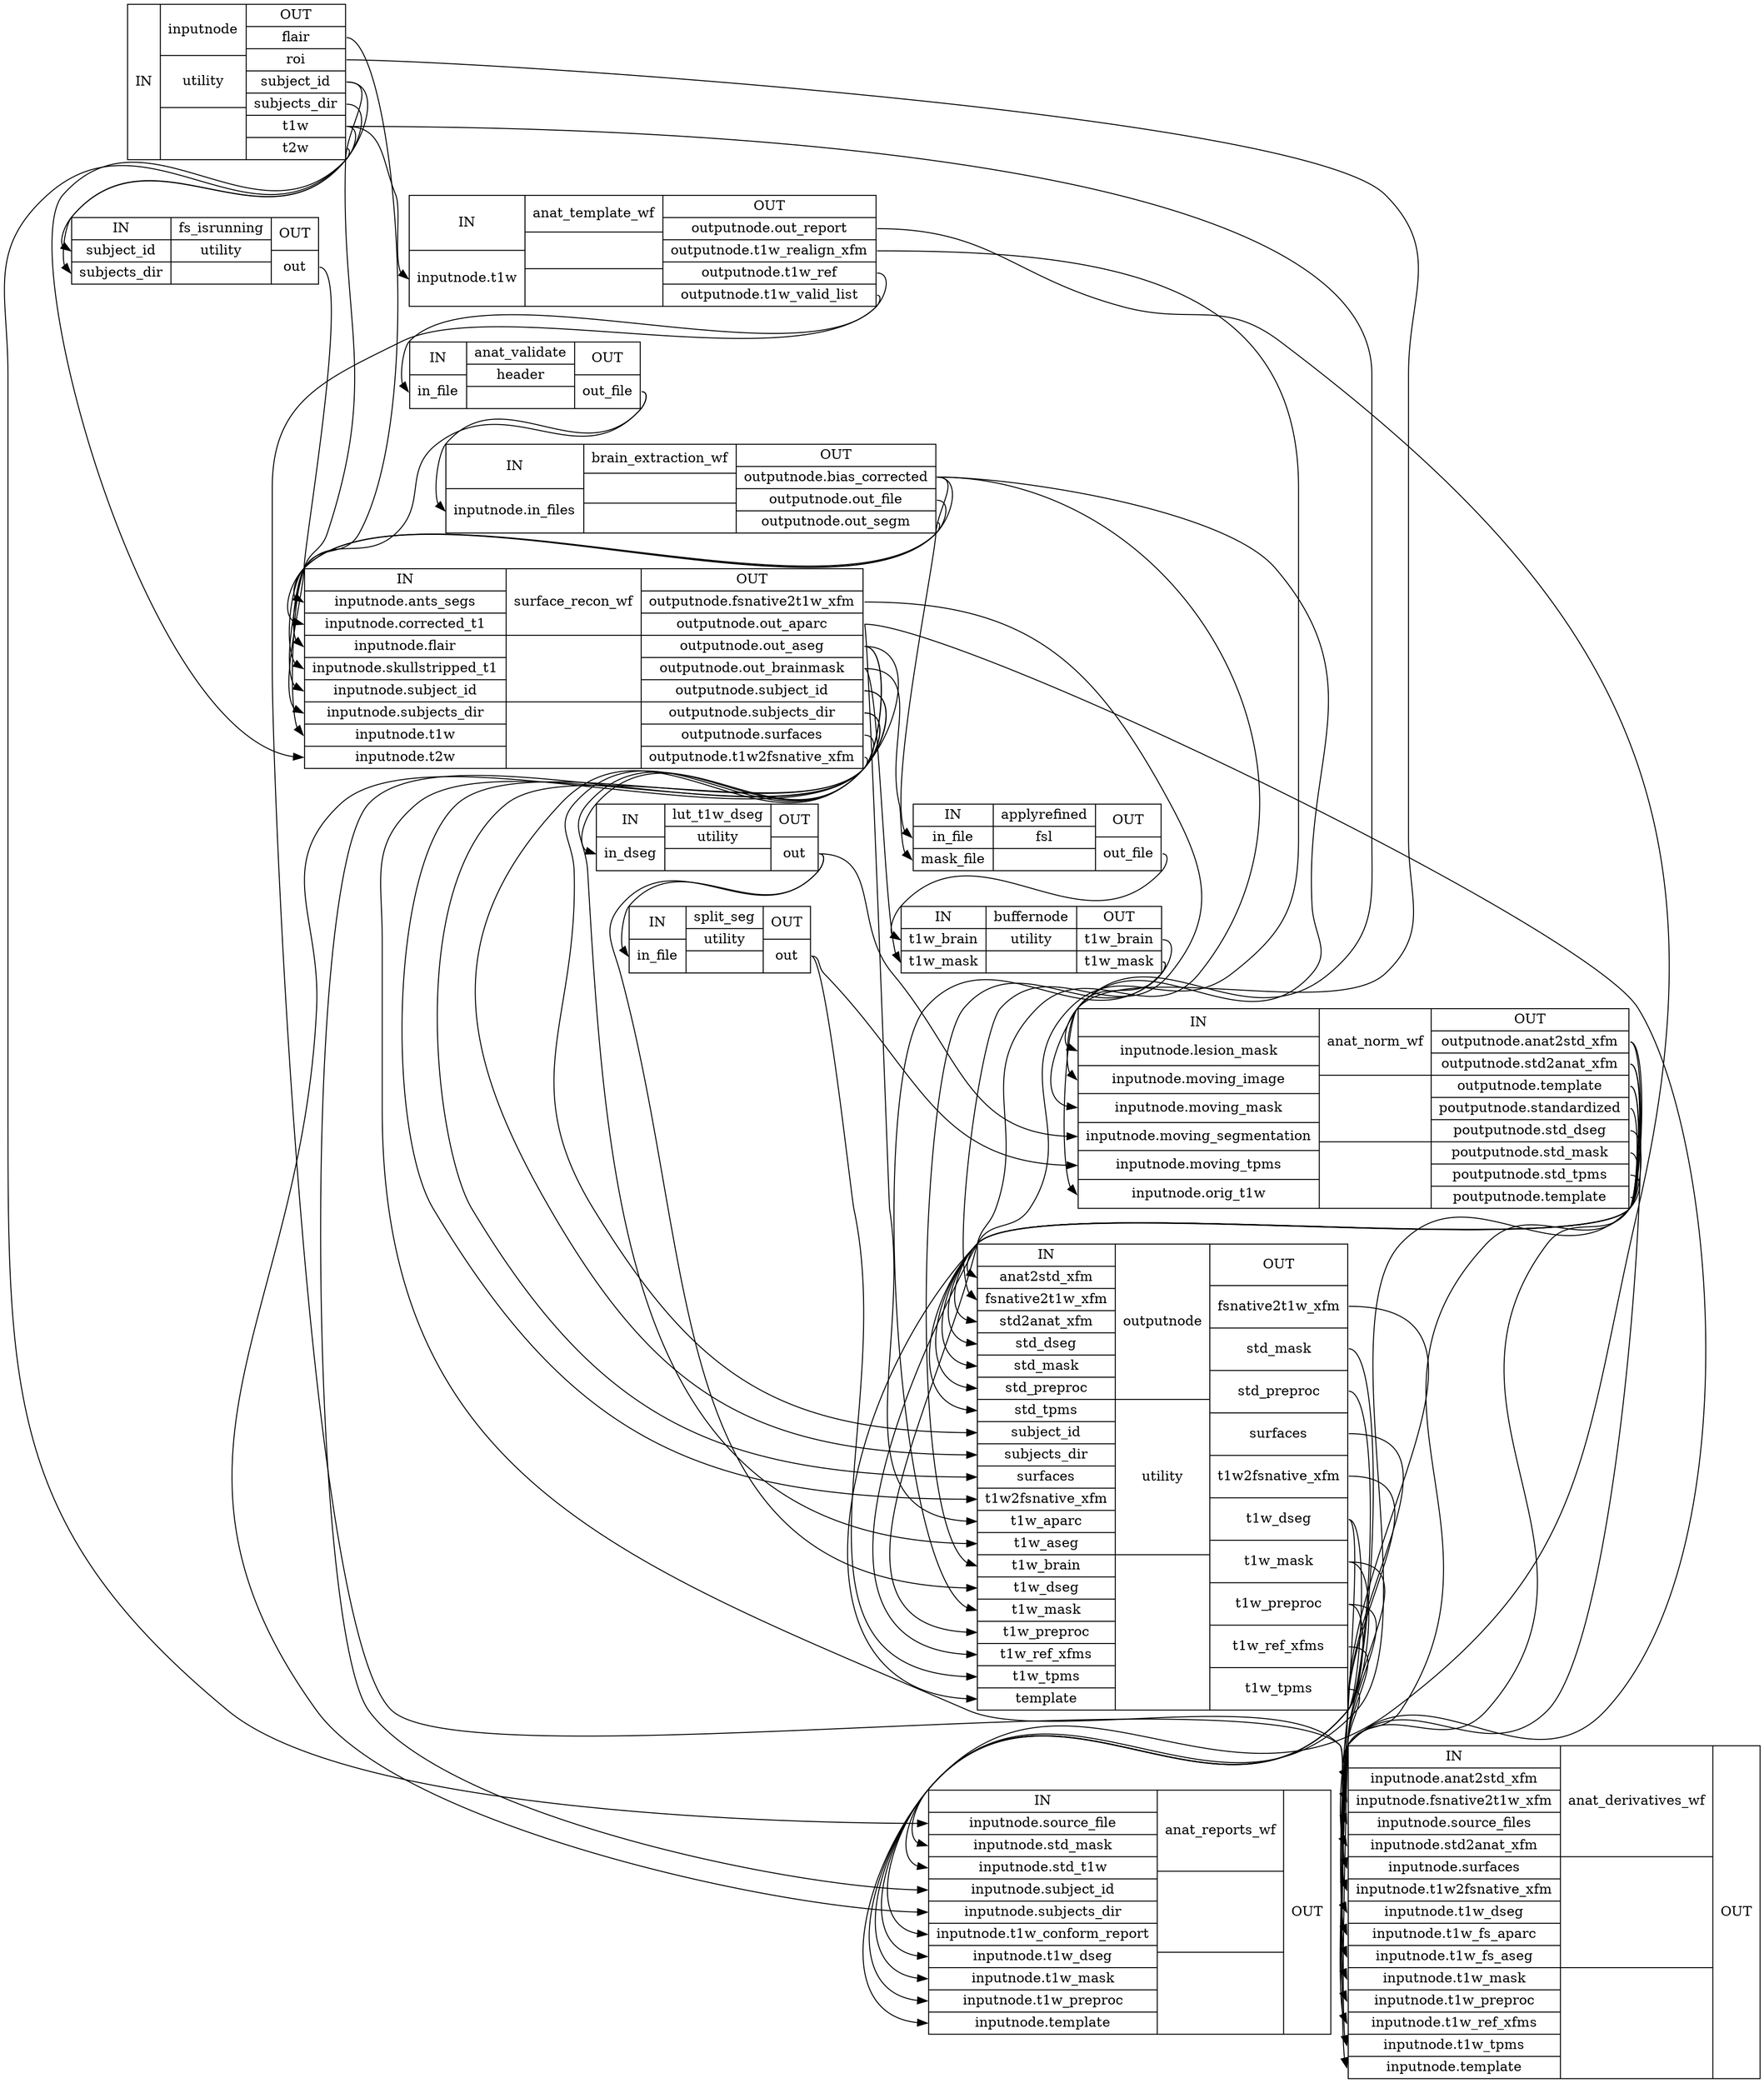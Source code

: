 digraph structs {
node [shape=record];
anat_preproc_wfinputnode [label="{IN}|{ inputnode | utility |  }|{OUT|<outflair> flair|<outroi> roi|<outsubjectid> subject_id|<outsubjectsdir> subjects_dir|<outt1w> t1w|<outt2w> t2w}"];
anat_preproc_wffs_isrunning [label="{IN|<insubjectid> subject_id|<insubjectsdir> subjects_dir}|{ fs_isrunning | utility |  }|{OUT|<outout> out}"];
anat_preproc_wfanat_template_wf [label="{IN|<ininputnodet1w> inputnode.t1w}|{ anat_template_wf |  |  }|{OUT|<outoutputnodeoutreport> outputnode.out_report|<outoutputnodet1wrealignxfm> outputnode.t1w_realign_xfm|<outoutputnodet1wref> outputnode.t1w_ref|<outoutputnodet1wvalidlist> outputnode.t1w_valid_list}"];
anat_preproc_wfanat_validate [label="{IN|<ininfile> in_file}|{ anat_validate | header |  }|{OUT|<outoutfile> out_file}"];
anat_preproc_wfbrain_extraction_wf [label="{IN|<ininputnodeinfiles> inputnode.in_files}|{ brain_extraction_wf |  |  }|{OUT|<outoutputnodebiascorrected> outputnode.bias_corrected|<outoutputnodeoutfile> outputnode.out_file|<outoutputnodeoutsegm> outputnode.out_segm}"];
anat_preproc_wfsurface_recon_wf [label="{IN|<ininputnodeantssegs> inputnode.ants_segs|<ininputnodecorrectedt1> inputnode.corrected_t1|<ininputnodeflair> inputnode.flair|<ininputnodeskullstrippedt1> inputnode.skullstripped_t1|<ininputnodesubjectid> inputnode.subject_id|<ininputnodesubjectsdir> inputnode.subjects_dir|<ininputnodet1w> inputnode.t1w|<ininputnodet2w> inputnode.t2w}|{ surface_recon_wf |  |  }|{OUT|<outoutputnodefsnative2t1wxfm> outputnode.fsnative2t1w_xfm|<outoutputnodeoutaparc> outputnode.out_aparc|<outoutputnodeoutaseg> outputnode.out_aseg|<outoutputnodeoutbrainmask> outputnode.out_brainmask|<outoutputnodesubjectid> outputnode.subject_id|<outoutputnodesubjectsdir> outputnode.subjects_dir|<outoutputnodesurfaces> outputnode.surfaces|<outoutputnodet1w2fsnativexfm> outputnode.t1w2fsnative_xfm}"];
anat_preproc_wflut_t1w_dseg [label="{IN|<inindseg> in_dseg}|{ lut_t1w_dseg | utility |  }|{OUT|<outout> out}"];
anat_preproc_wfsplit_seg [label="{IN|<ininfile> in_file}|{ split_seg | utility |  }|{OUT|<outout> out}"];
anat_preproc_wfapplyrefined [label="{IN|<ininfile> in_file|<inmaskfile> mask_file}|{ applyrefined | fsl |  }|{OUT|<outoutfile> out_file}"];
anat_preproc_wfbuffernode [label="{IN|<int1wbrain> t1w_brain|<int1wmask> t1w_mask}|{ buffernode | utility |  }|{OUT|<outt1wbrain> t1w_brain|<outt1wmask> t1w_mask}"];
anat_preproc_wfanat_norm_wf [label="{IN|<ininputnodelesionmask> inputnode.lesion_mask|<ininputnodemovingimage> inputnode.moving_image|<ininputnodemovingmask> inputnode.moving_mask|<ininputnodemovingsegmentation> inputnode.moving_segmentation|<ininputnodemovingtpms> inputnode.moving_tpms|<ininputnodeorigt1w> inputnode.orig_t1w}|{ anat_norm_wf |  |  }|{OUT|<outoutputnodeanat2stdxfm> outputnode.anat2std_xfm|<outoutputnodestd2anatxfm> outputnode.std2anat_xfm|<outoutputnodetemplate> outputnode.template|<outpoutputnodestandardized> poutputnode.standardized|<outpoutputnodestddseg> poutputnode.std_dseg|<outpoutputnodestdmask> poutputnode.std_mask|<outpoutputnodestdtpms> poutputnode.std_tpms|<outpoutputnodetemplate> poutputnode.template}"];
anat_preproc_wfoutputnode [label="{IN|<inanat2stdxfm> anat2std_xfm|<infsnative2t1wxfm> fsnative2t1w_xfm|<instd2anatxfm> std2anat_xfm|<instddseg> std_dseg|<instdmask> std_mask|<instdpreproc> std_preproc|<instdtpms> std_tpms|<insubjectid> subject_id|<insubjectsdir> subjects_dir|<insurfaces> surfaces|<int1w2fsnativexfm> t1w2fsnative_xfm|<int1waparc> t1w_aparc|<int1waseg> t1w_aseg|<int1wbrain> t1w_brain|<int1wdseg> t1w_dseg|<int1wmask> t1w_mask|<int1wpreproc> t1w_preproc|<int1wrefxfms> t1w_ref_xfms|<int1wtpms> t1w_tpms|<intemplate> template}|{ outputnode | utility |  }|{OUT|<outfsnative2t1wxfm> fsnative2t1w_xfm|<outstdmask> std_mask|<outstdpreproc> std_preproc|<outsurfaces> surfaces|<outt1w2fsnativexfm> t1w2fsnative_xfm|<outt1wdseg> t1w_dseg|<outt1wmask> t1w_mask|<outt1wpreproc> t1w_preproc|<outt1wrefxfms> t1w_ref_xfms|<outt1wtpms> t1w_tpms}"];
anat_preproc_wfanat_derivatives_wf [label="{IN|<ininputnodeanat2stdxfm> inputnode.anat2std_xfm|<ininputnodefsnative2t1wxfm> inputnode.fsnative2t1w_xfm|<ininputnodesourcefiles> inputnode.source_files|<ininputnodestd2anatxfm> inputnode.std2anat_xfm|<ininputnodesurfaces> inputnode.surfaces|<ininputnodet1w2fsnativexfm> inputnode.t1w2fsnative_xfm|<ininputnodet1wdseg> inputnode.t1w_dseg|<ininputnodet1wfsaparc> inputnode.t1w_fs_aparc|<ininputnodet1wfsaseg> inputnode.t1w_fs_aseg|<ininputnodet1wmask> inputnode.t1w_mask|<ininputnodet1wpreproc> inputnode.t1w_preproc|<ininputnodet1wrefxfms> inputnode.t1w_ref_xfms|<ininputnodet1wtpms> inputnode.t1w_tpms|<ininputnodetemplate> inputnode.template}|{ anat_derivatives_wf |  |  }|{OUT}"];
anat_preproc_wfanat_reports_wf [label="{IN|<ininputnodesourcefile> inputnode.source_file|<ininputnodestdmask> inputnode.std_mask|<ininputnodestdt1w> inputnode.std_t1w|<ininputnodesubjectid> inputnode.subject_id|<ininputnodesubjectsdir> inputnode.subjects_dir|<ininputnodet1wconformreport> inputnode.t1w_conform_report|<ininputnodet1wdseg> inputnode.t1w_dseg|<ininputnodet1wmask> inputnode.t1w_mask|<ininputnodet1wpreproc> inputnode.t1w_preproc|<ininputnodetemplate> inputnode.template}|{ anat_reports_wf |  |  }|{OUT}"];
anat_preproc_wfanat_norm_wf:outoutputnodeanat2stdxfm:e -> anat_preproc_wfanat_derivatives_wf:ininputnodeanat2stdxfm:w;
anat_preproc_wfanat_norm_wf:outoutputnodeanat2stdxfm:e -> anat_preproc_wfoutputnode:inanat2stdxfm:w;
anat_preproc_wfanat_norm_wf:outoutputnodestd2anatxfm:e -> anat_preproc_wfanat_derivatives_wf:ininputnodestd2anatxfm:w;
anat_preproc_wfanat_norm_wf:outoutputnodestd2anatxfm:e -> anat_preproc_wfoutputnode:instd2anatxfm:w;
anat_preproc_wfanat_norm_wf:outoutputnodetemplate:e -> anat_preproc_wfanat_derivatives_wf:ininputnodetemplate:w;
anat_preproc_wfanat_norm_wf:outoutputnodetemplate:e -> anat_preproc_wfoutputnode:intemplate:w;
anat_preproc_wfanat_norm_wf:outpoutputnodestandardized:e -> anat_preproc_wfoutputnode:instdpreproc:w;
anat_preproc_wfanat_norm_wf:outpoutputnodestddseg:e -> anat_preproc_wfoutputnode:instddseg:w;
anat_preproc_wfanat_norm_wf:outpoutputnodestdmask:e -> anat_preproc_wfoutputnode:instdmask:w;
anat_preproc_wfanat_norm_wf:outpoutputnodestdtpms:e -> anat_preproc_wfoutputnode:instdtpms:w;
anat_preproc_wfanat_norm_wf:outpoutputnodetemplate:e -> anat_preproc_wfanat_reports_wf:ininputnodetemplate:w;
anat_preproc_wfanat_template_wf:outoutputnodeoutreport:e -> anat_preproc_wfanat_reports_wf:ininputnodet1wconformreport:w;
anat_preproc_wfanat_template_wf:outoutputnodet1wrealignxfm:e -> anat_preproc_wfoutputnode:int1wrefxfms:w;
anat_preproc_wfanat_template_wf:outoutputnodet1wref:e -> anat_preproc_wfanat_validate:ininfile:w;
anat_preproc_wfanat_template_wf:outoutputnodet1wvalidlist:e -> anat_preproc_wfanat_derivatives_wf:ininputnodesourcefiles:w;
anat_preproc_wfanat_validate:outoutfile:e -> anat_preproc_wfbrain_extraction_wf:ininputnodeinfiles:w;
anat_preproc_wfanat_validate:outoutfile:e -> anat_preproc_wfsurface_recon_wf:ininputnodet1w:w;
anat_preproc_wfapplyrefined:outoutfile:e -> anat_preproc_wfbuffernode:int1wbrain:w;
anat_preproc_wfbrain_extraction_wf:outoutputnodebiascorrected:e -> anat_preproc_wfanat_norm_wf:ininputnodemovingimage:w;
anat_preproc_wfbrain_extraction_wf:outoutputnodebiascorrected:e -> anat_preproc_wfapplyrefined:ininfile:w;
anat_preproc_wfbrain_extraction_wf:outoutputnodebiascorrected:e -> anat_preproc_wfoutputnode:int1wpreproc:w;
anat_preproc_wfbrain_extraction_wf:outoutputnodebiascorrected:e -> anat_preproc_wfsurface_recon_wf:ininputnodecorrectedt1:w;
anat_preproc_wfbrain_extraction_wf:outoutputnodeoutfile:e -> anat_preproc_wfsurface_recon_wf:ininputnodeskullstrippedt1:w;
anat_preproc_wfbrain_extraction_wf:outoutputnodeoutsegm:e -> anat_preproc_wfsurface_recon_wf:ininputnodeantssegs:w;
anat_preproc_wfbuffernode:outt1wbrain:e -> anat_preproc_wfoutputnode:int1wbrain:w;
anat_preproc_wfbuffernode:outt1wmask:e -> anat_preproc_wfanat_norm_wf:ininputnodemovingmask:w;
anat_preproc_wfbuffernode:outt1wmask:e -> anat_preproc_wfoutputnode:int1wmask:w;
anat_preproc_wffs_isrunning:outout:e -> anat_preproc_wfsurface_recon_wf:ininputnodesubjectsdir:w;
anat_preproc_wfinputnode:outflair:e -> anat_preproc_wfsurface_recon_wf:ininputnodeflair:w;
anat_preproc_wfinputnode:outroi:e -> anat_preproc_wfanat_norm_wf:ininputnodelesionmask:w;
anat_preproc_wfinputnode:outsubjectid:e -> anat_preproc_wffs_isrunning:insubjectid:w;
anat_preproc_wfinputnode:outsubjectid:e -> anat_preproc_wfsurface_recon_wf:ininputnodesubjectid:w;
anat_preproc_wfinputnode:outsubjectsdir:e -> anat_preproc_wffs_isrunning:insubjectsdir:w;
anat_preproc_wfinputnode:outt1w:e -> anat_preproc_wfanat_norm_wf:ininputnodeorigt1w:w;
anat_preproc_wfinputnode:outt1w:e -> anat_preproc_wfanat_reports_wf:ininputnodesourcefile:w;
anat_preproc_wfinputnode:outt1w:e -> anat_preproc_wfanat_template_wf:ininputnodet1w:w;
anat_preproc_wfinputnode:outt2w:e -> anat_preproc_wfsurface_recon_wf:ininputnodet2w:w;
anat_preproc_wflut_t1w_dseg:outout:e -> anat_preproc_wfanat_norm_wf:ininputnodemovingsegmentation:w;
anat_preproc_wflut_t1w_dseg:outout:e -> anat_preproc_wfoutputnode:int1wdseg:w;
anat_preproc_wflut_t1w_dseg:outout:e -> anat_preproc_wfsplit_seg:ininfile:w;
anat_preproc_wfoutputnode:outfsnative2t1wxfm:e -> anat_preproc_wfanat_derivatives_wf:ininputnodefsnative2t1wxfm:w;
anat_preproc_wfoutputnode:outstdmask:e -> anat_preproc_wfanat_reports_wf:ininputnodestdmask:w;
anat_preproc_wfoutputnode:outstdpreproc:e -> anat_preproc_wfanat_reports_wf:ininputnodestdt1w:w;
anat_preproc_wfoutputnode:outsurfaces:e -> anat_preproc_wfanat_derivatives_wf:ininputnodesurfaces:w;
anat_preproc_wfoutputnode:outt1w2fsnativexfm:e -> anat_preproc_wfanat_derivatives_wf:ininputnodet1w2fsnativexfm:w;
anat_preproc_wfoutputnode:outt1wdseg:e -> anat_preproc_wfanat_derivatives_wf:ininputnodet1wdseg:w;
anat_preproc_wfoutputnode:outt1wdseg:e -> anat_preproc_wfanat_reports_wf:ininputnodet1wdseg:w;
anat_preproc_wfoutputnode:outt1wmask:e -> anat_preproc_wfanat_derivatives_wf:ininputnodet1wmask:w;
anat_preproc_wfoutputnode:outt1wmask:e -> anat_preproc_wfanat_reports_wf:ininputnodet1wmask:w;
anat_preproc_wfoutputnode:outt1wpreproc:e -> anat_preproc_wfanat_derivatives_wf:ininputnodet1wpreproc:w;
anat_preproc_wfoutputnode:outt1wpreproc:e -> anat_preproc_wfanat_reports_wf:ininputnodet1wpreproc:w;
anat_preproc_wfoutputnode:outt1wrefxfms:e -> anat_preproc_wfanat_derivatives_wf:ininputnodet1wrefxfms:w;
anat_preproc_wfoutputnode:outt1wtpms:e -> anat_preproc_wfanat_derivatives_wf:ininputnodet1wtpms:w;
anat_preproc_wfsplit_seg:outout:e -> anat_preproc_wfanat_norm_wf:ininputnodemovingtpms:w;
anat_preproc_wfsplit_seg:outout:e -> anat_preproc_wfoutputnode:int1wtpms:w;
anat_preproc_wfsurface_recon_wf:outoutputnodefsnative2t1wxfm:e -> anat_preproc_wfoutputnode:infsnative2t1wxfm:w;
anat_preproc_wfsurface_recon_wf:outoutputnodeoutaparc:e -> anat_preproc_wfanat_derivatives_wf:ininputnodet1wfsaparc:w;
anat_preproc_wfsurface_recon_wf:outoutputnodeoutaparc:e -> anat_preproc_wfoutputnode:int1waparc:w;
anat_preproc_wfsurface_recon_wf:outoutputnodeoutaseg:e -> anat_preproc_wfanat_derivatives_wf:ininputnodet1wfsaseg:w;
anat_preproc_wfsurface_recon_wf:outoutputnodeoutaseg:e -> anat_preproc_wflut_t1w_dseg:inindseg:w;
anat_preproc_wfsurface_recon_wf:outoutputnodeoutaseg:e -> anat_preproc_wfoutputnode:int1waseg:w;
anat_preproc_wfsurface_recon_wf:outoutputnodeoutbrainmask:e -> anat_preproc_wfapplyrefined:inmaskfile:w;
anat_preproc_wfsurface_recon_wf:outoutputnodeoutbrainmask:e -> anat_preproc_wfbuffernode:int1wmask:w;
anat_preproc_wfsurface_recon_wf:outoutputnodesubjectid:e -> anat_preproc_wfanat_reports_wf:ininputnodesubjectid:w;
anat_preproc_wfsurface_recon_wf:outoutputnodesubjectid:e -> anat_preproc_wfoutputnode:insubjectid:w;
anat_preproc_wfsurface_recon_wf:outoutputnodesubjectsdir:e -> anat_preproc_wfanat_reports_wf:ininputnodesubjectsdir:w;
anat_preproc_wfsurface_recon_wf:outoutputnodesubjectsdir:e -> anat_preproc_wfoutputnode:insubjectsdir:w;
anat_preproc_wfsurface_recon_wf:outoutputnodesurfaces:e -> anat_preproc_wfoutputnode:insurfaces:w;
anat_preproc_wfsurface_recon_wf:outoutputnodet1w2fsnativexfm:e -> anat_preproc_wfoutputnode:int1w2fsnativexfm:w;
}
